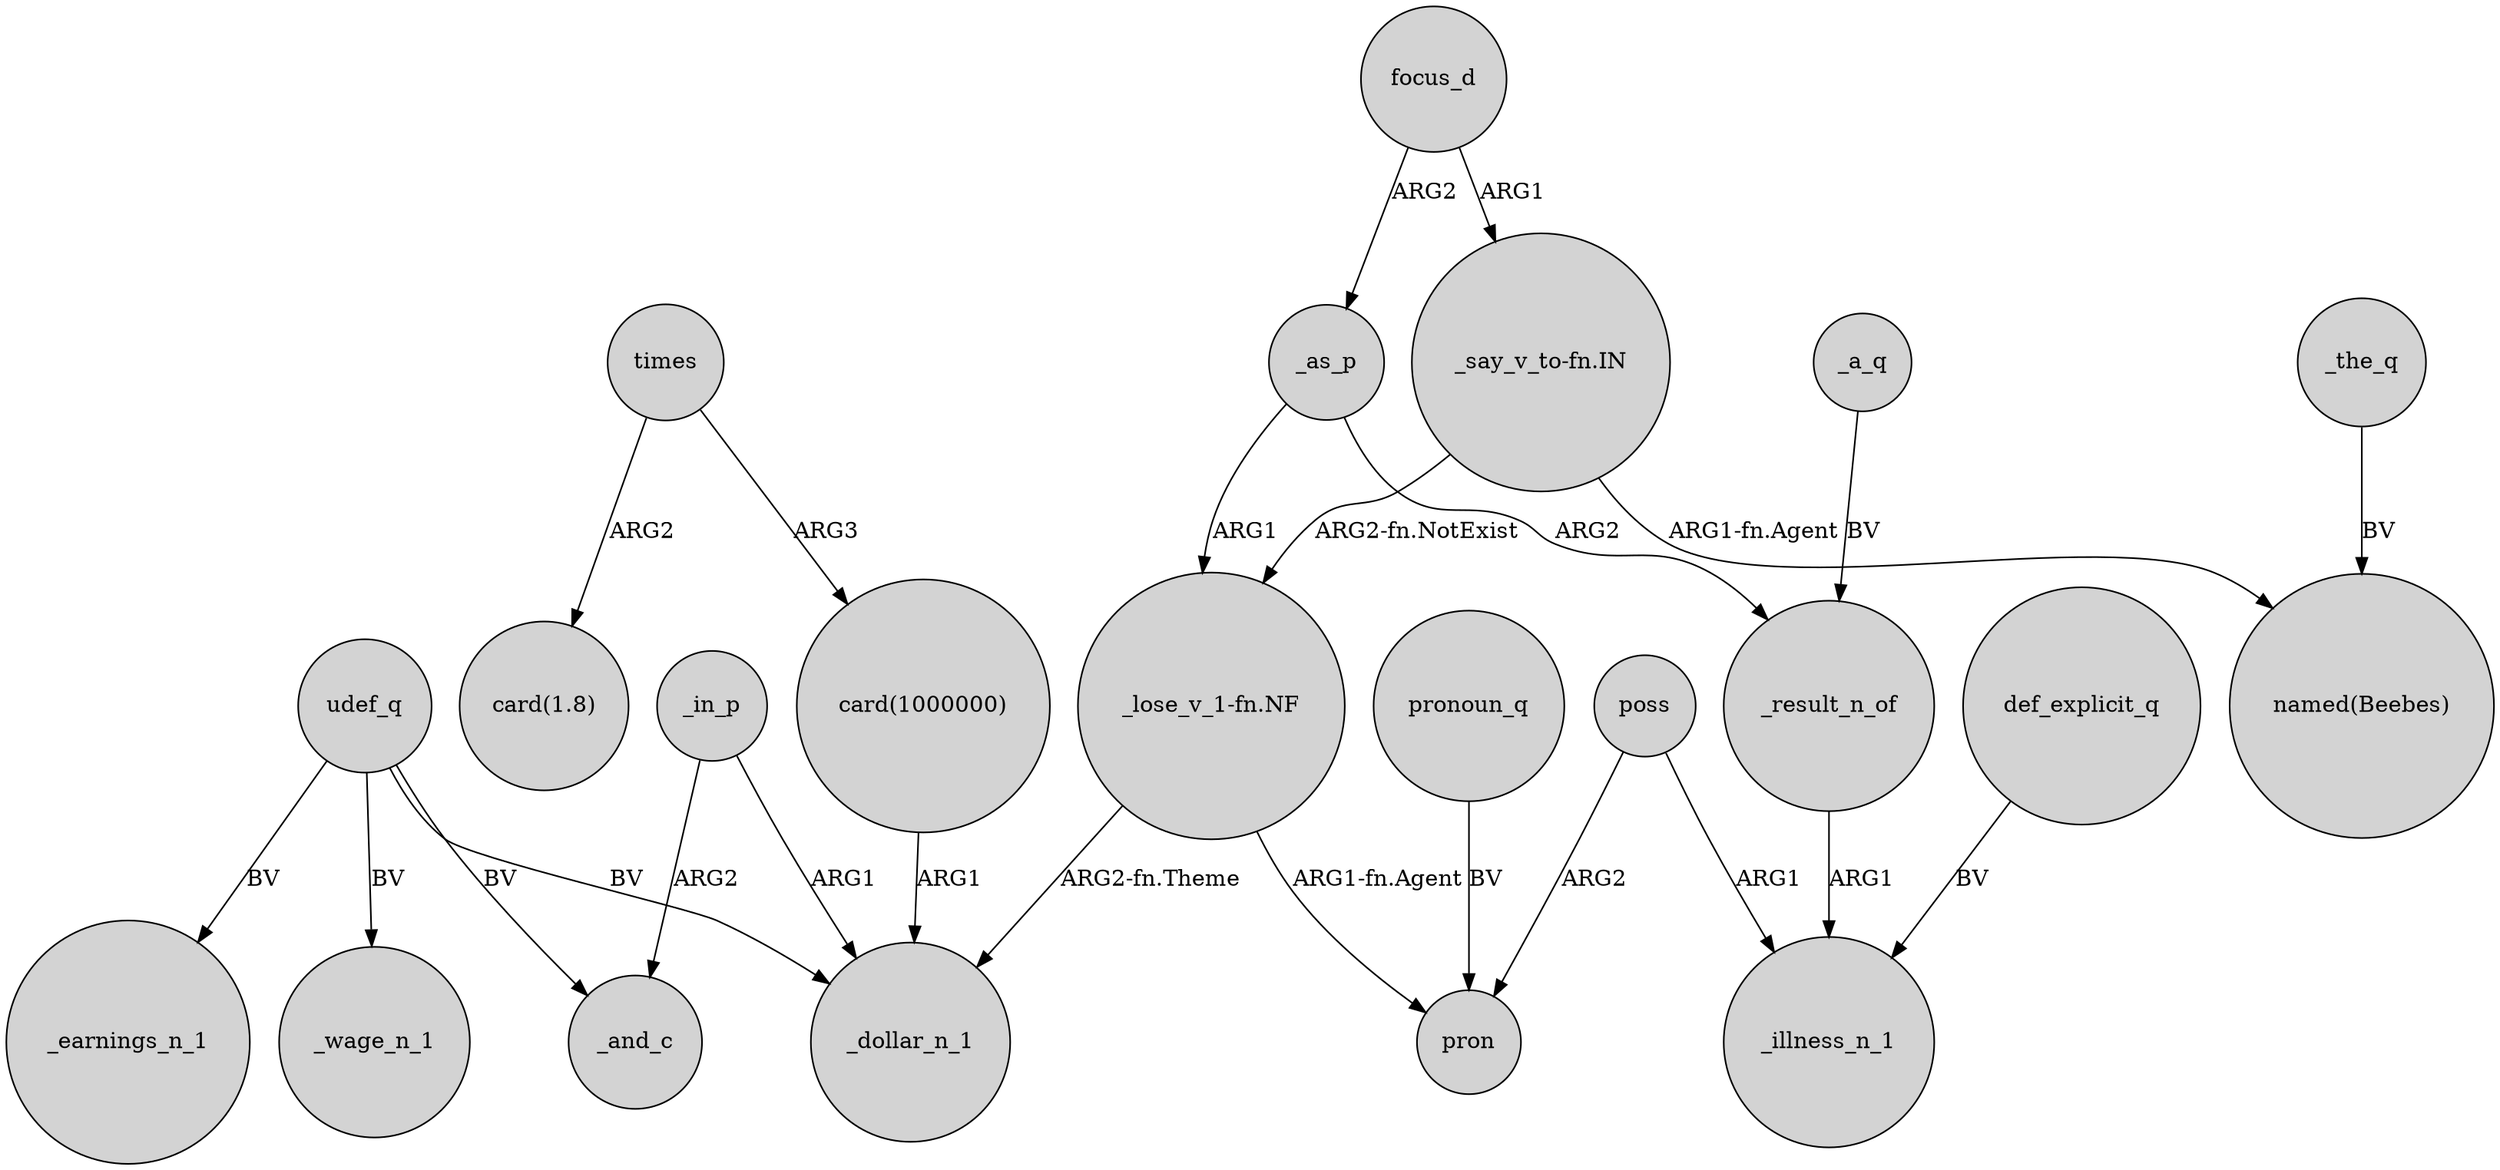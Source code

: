 digraph {
	node [shape=circle style=filled]
	"card(1000000)" -> _dollar_n_1 [label=ARG1]
	"_lose_v_1-fn.NF" -> _dollar_n_1 [label="ARG2-fn.Theme"]
	poss -> pron [label=ARG2]
	udef_q -> _wage_n_1 [label=BV]
	_as_p -> "_lose_v_1-fn.NF" [label=ARG1]
	"_lose_v_1-fn.NF" -> pron [label="ARG1-fn.Agent"]
	udef_q -> _earnings_n_1 [label=BV]
	focus_d -> _as_p [label=ARG2]
	"_say_v_to-fn.IN" -> "named(Beebes)" [label="ARG1-fn.Agent"]
	_a_q -> _result_n_of [label=BV]
	"_say_v_to-fn.IN" -> "_lose_v_1-fn.NF" [label="ARG2-fn.NotExist"]
	pronoun_q -> pron [label=BV]
	_the_q -> "named(Beebes)" [label=BV]
	_as_p -> _result_n_of [label=ARG2]
	poss -> _illness_n_1 [label=ARG1]
	times -> "card(1000000)" [label=ARG3]
	times -> "card(1.8)" [label=ARG2]
	_result_n_of -> _illness_n_1 [label=ARG1]
	def_explicit_q -> _illness_n_1 [label=BV]
	_in_p -> _dollar_n_1 [label=ARG1]
	udef_q -> _and_c [label=BV]
	_in_p -> _and_c [label=ARG2]
	udef_q -> _dollar_n_1 [label=BV]
	focus_d -> "_say_v_to-fn.IN" [label=ARG1]
}
